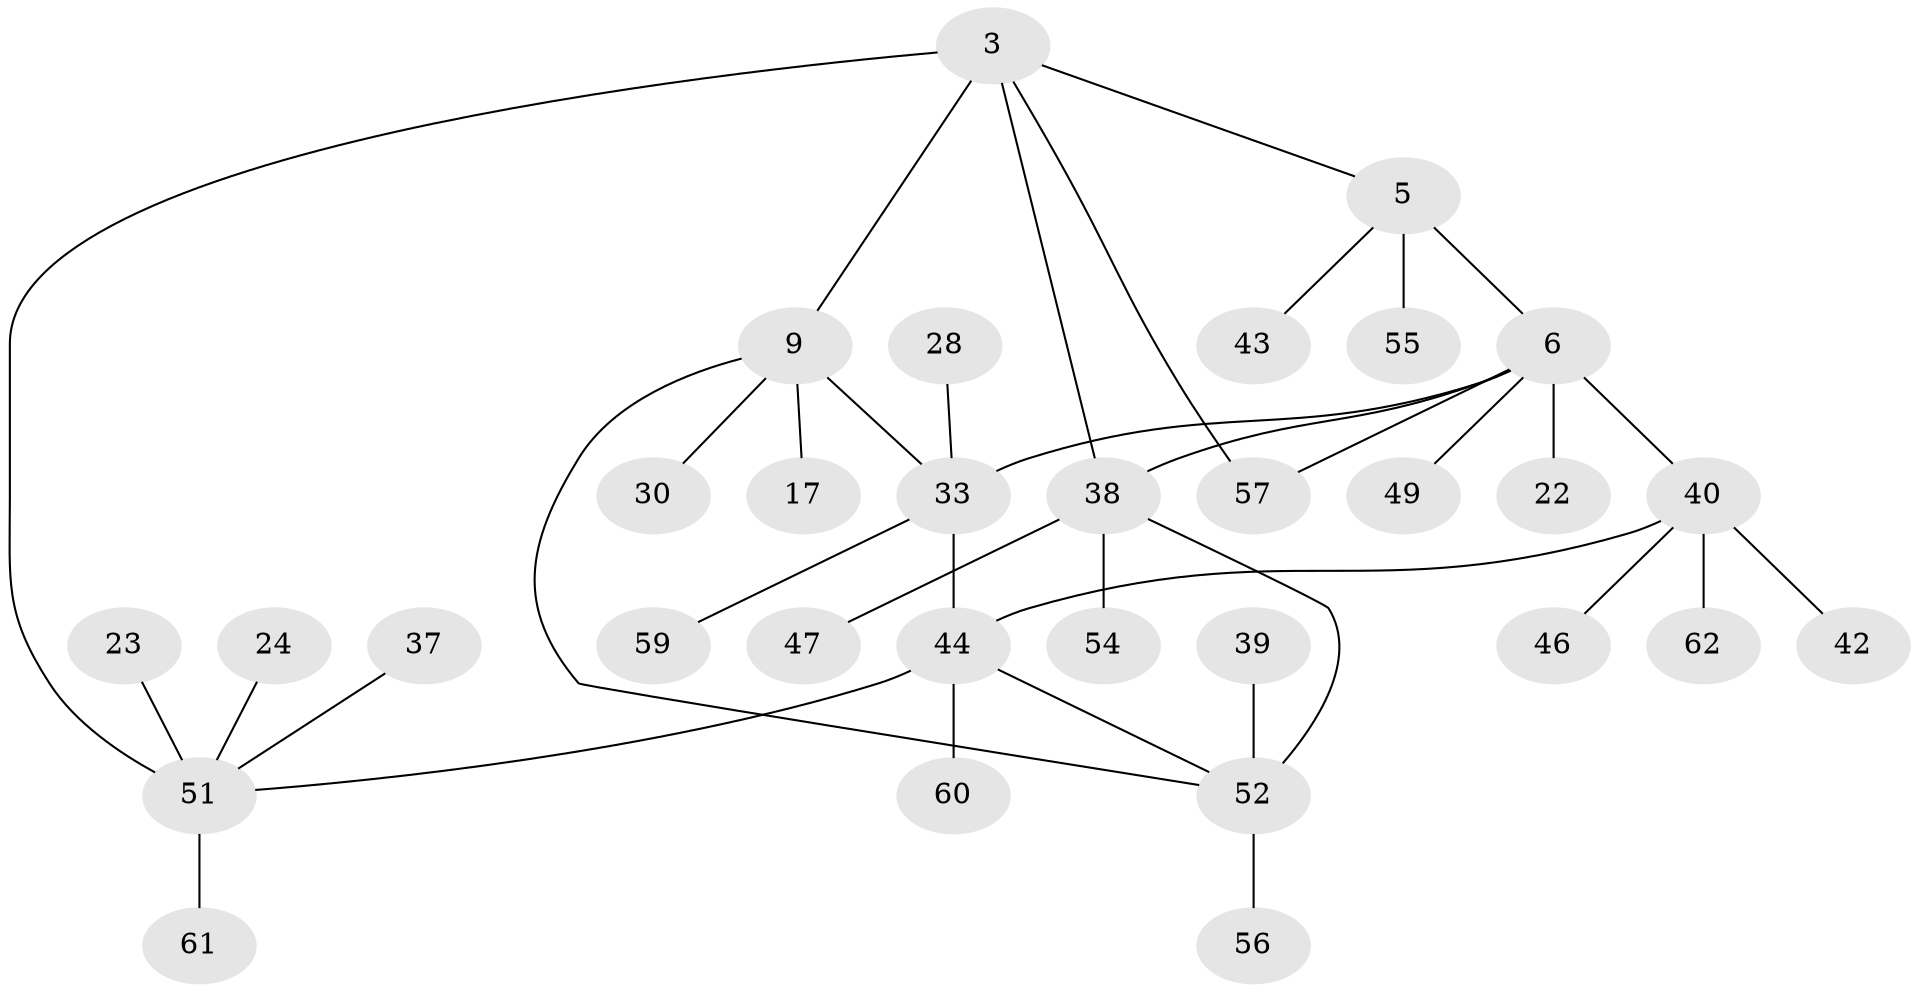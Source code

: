 // original degree distribution, {3: 0.03225806451612903, 8: 0.03225806451612903, 5: 0.08064516129032258, 4: 0.06451612903225806, 9: 0.016129032258064516, 6: 0.03225806451612903, 7: 0.03225806451612903, 1: 0.6129032258064516, 2: 0.0967741935483871}
// Generated by graph-tools (version 1.1) at 2025/55/03/09/25 04:55:46]
// undirected, 31 vertices, 37 edges
graph export_dot {
graph [start="1"]
  node [color=gray90,style=filled];
  3 [super="+1"];
  5 [super="+4"];
  6;
  9;
  17;
  22;
  23;
  24;
  28;
  30 [super="+29"];
  33 [super="+8"];
  37;
  38 [super="+14+27"];
  39;
  40 [super="+11"];
  42;
  43;
  44 [super="+19+12+18+21"];
  46;
  47 [super="+32"];
  49;
  51 [super="+2"];
  52 [super="+20"];
  54;
  55 [super="+36"];
  56;
  57 [super="+41"];
  59;
  60;
  61 [super="+50+53"];
  62 [super="+58"];
  3 -- 5;
  3 -- 9;
  3 -- 57;
  3 -- 51 [weight=2];
  3 -- 38;
  5 -- 6 [weight=2];
  5 -- 43;
  5 -- 55;
  6 -- 22;
  6 -- 40 [weight=2];
  6 -- 49;
  6 -- 57;
  6 -- 38;
  6 -- 33;
  9 -- 17;
  9 -- 30;
  9 -- 52;
  9 -- 33 [weight=2];
  23 -- 51;
  24 -- 51;
  28 -- 33;
  33 -- 59;
  33 -- 44;
  37 -- 51;
  38 -- 54;
  38 -- 47;
  38 -- 52 [weight=2];
  39 -- 52;
  40 -- 42;
  40 -- 46;
  40 -- 62;
  40 -- 44 [weight=2];
  44 -- 60;
  44 -- 51;
  44 -- 52;
  51 -- 61;
  52 -- 56;
}
